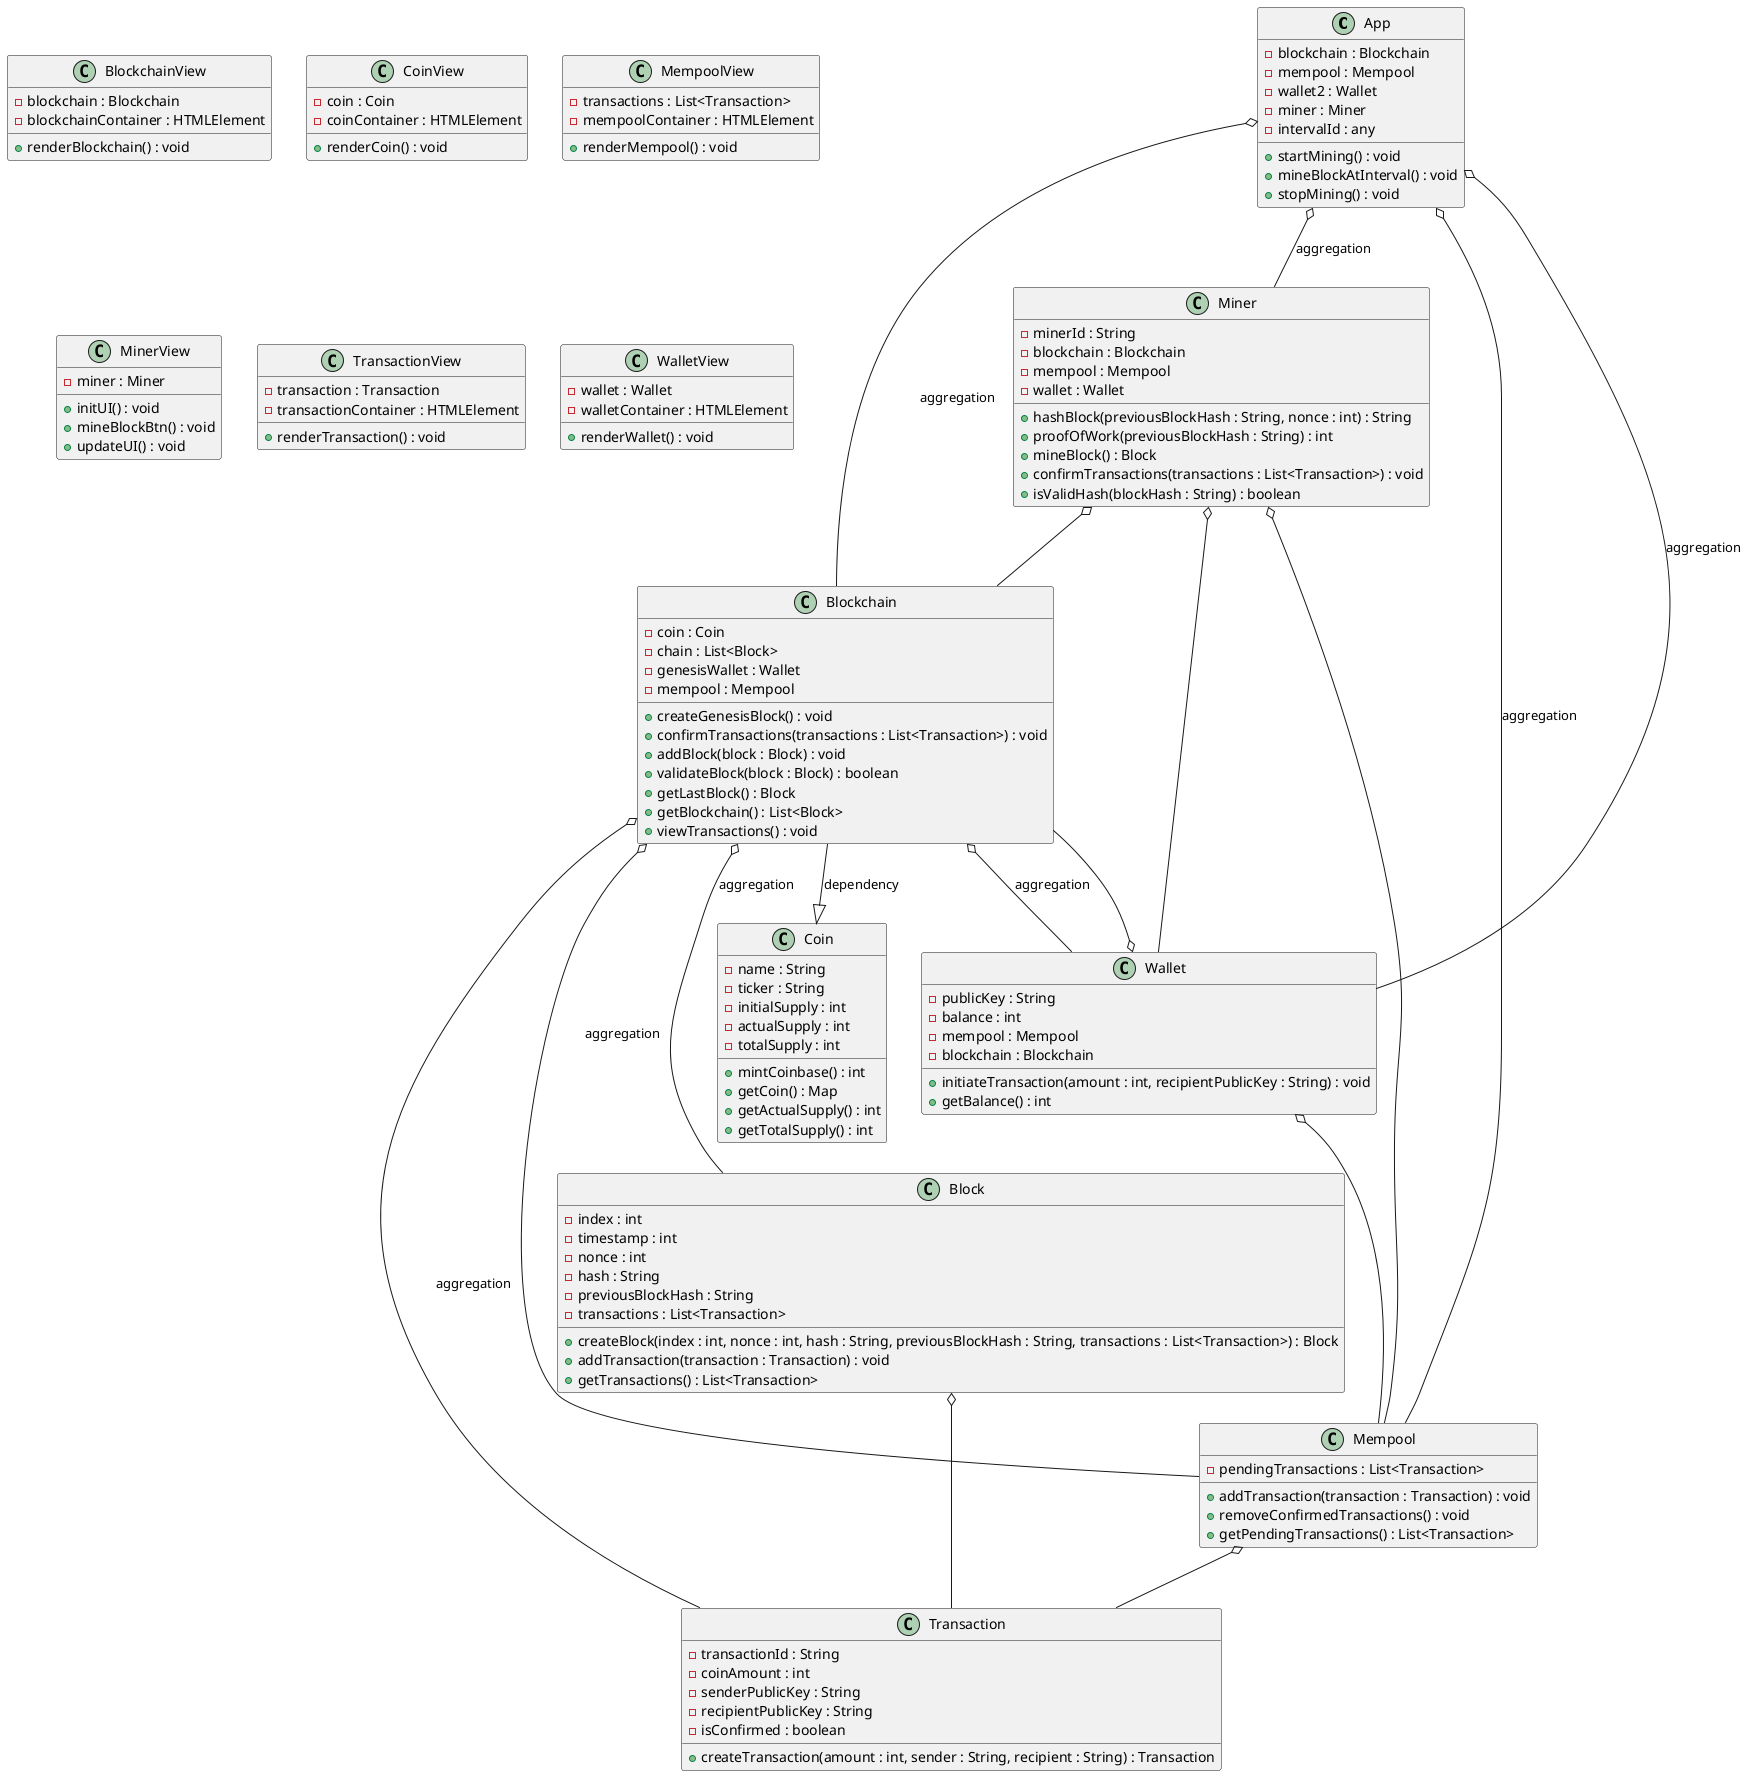 @startuml

!define Blockchain Blockchain
!define Miner Miner
!define Mempool Mempool
!define Wallet Wallet
!define Block Block
!define Coin Coin
!define Transaction Transaction
!define App App
!define BlockchainView BlockchainView
!define CoinView CoinView
!define MempoolView MempoolView
!define MinerView MinerView
!define TransactionView TransactionView
!define WalletView WalletView

class App {
  -blockchain : Blockchain
  -mempool : Mempool
  -wallet2 : Wallet
  -miner : Miner
  -intervalId : any
  +startMining() : void
  +mineBlockAtInterval() : void
  +stopMining() : void
}

App o-- Blockchain: aggregation
App o-- Mempool: aggregation
App o-- Wallet: aggregation
App o-- Miner: aggregation

class Blockchain {
  -coin : Coin
  -chain : List<Block>
  -genesisWallet : Wallet
  -mempool : Mempool
  +createGenesisBlock() : void
  +confirmTransactions(transactions : List<Transaction>) : void
  +addBlock(block : Block) : void
  +validateBlock(block : Block) : boolean
  +getLastBlock() : Block
  +getBlockchain() : List<Block>
  +viewTransactions() : void
}

Blockchain --|> Coin : dependency
Blockchain o-- Block: aggregation
Blockchain o-- Transaction: aggregation
Blockchain o-- Wallet: aggregation
Blockchain o-- Mempool: aggregation

class Miner {
  -minerId : String
  -blockchain : Blockchain
  -mempool : Mempool
  -wallet : Wallet
  +hashBlock(previousBlockHash : String, nonce : int) : String
  +proofOfWork(previousBlockHash : String) : int
  +mineBlock() : Block
  +confirmTransactions(transactions : List<Transaction>) : void
  +isValidHash(blockHash : String) : boolean
}

Miner o-- Blockchain
Miner o-- Mempool
Miner o-- Wallet

class Mempool {
  -pendingTransactions : List<Transaction>
  +addTransaction(transaction : Transaction) : void
  +removeConfirmedTransactions() : void
  +getPendingTransactions() : List<Transaction>
}

Mempool o-- Transaction

class Wallet {
  -publicKey : String
  -balance : int
  -mempool : Mempool
  -blockchain : Blockchain
  +initiateTransaction(amount : int, recipientPublicKey : String) : void
  +getBalance() : int
}

Wallet o-- Mempool
Wallet o-- Blockchain

class Block {
  -index : int
  -timestamp : int
  -nonce : int
  -hash : String
  -previousBlockHash : String
  -transactions : List<Transaction>
  +createBlock(index : int, nonce : int, hash : String, previousBlockHash : String, transactions : List<Transaction>) : Block
  +addTransaction(transaction : Transaction) : void
  +getTransactions() : List<Transaction>
}

Block o-- Transaction

class Coin {
  -name : String
  -ticker : String
  -initialSupply : int
  -actualSupply : int
  -totalSupply : int
  +mintCoinbase() : int
  +getCoin() : Map
  +getActualSupply() : int
  +getTotalSupply() : int
}

class Transaction {
  -transactionId : String
  -coinAmount : int
  -senderPublicKey : String
  -recipientPublicKey : String
  -isConfirmed : boolean
  +createTransaction(amount : int, sender : String, recipient : String) : Transaction
}

class BlockchainView {
  -blockchain : Blockchain
  -blockchainContainer : HTMLElement
  +renderBlockchain() : void
}

class CoinView {
  -coin : Coin
  -coinContainer : HTMLElement
  +renderCoin() : void
}

class MempoolView {
  -transactions : List<Transaction>
  -mempoolContainer : HTMLElement
  +renderMempool() : void
}

class MinerView {
  -miner : Miner
  +initUI() : void
  +mineBlockBtn() : void
  +updateUI() : void
}

class TransactionView {
  -transaction : Transaction
  -transactionContainer : HTMLElement
  +renderTransaction() : void
}

class WalletView {
  -wallet : Wallet
  -walletContainer : HTMLElement
  +renderWallet() : void
}



@enduml



